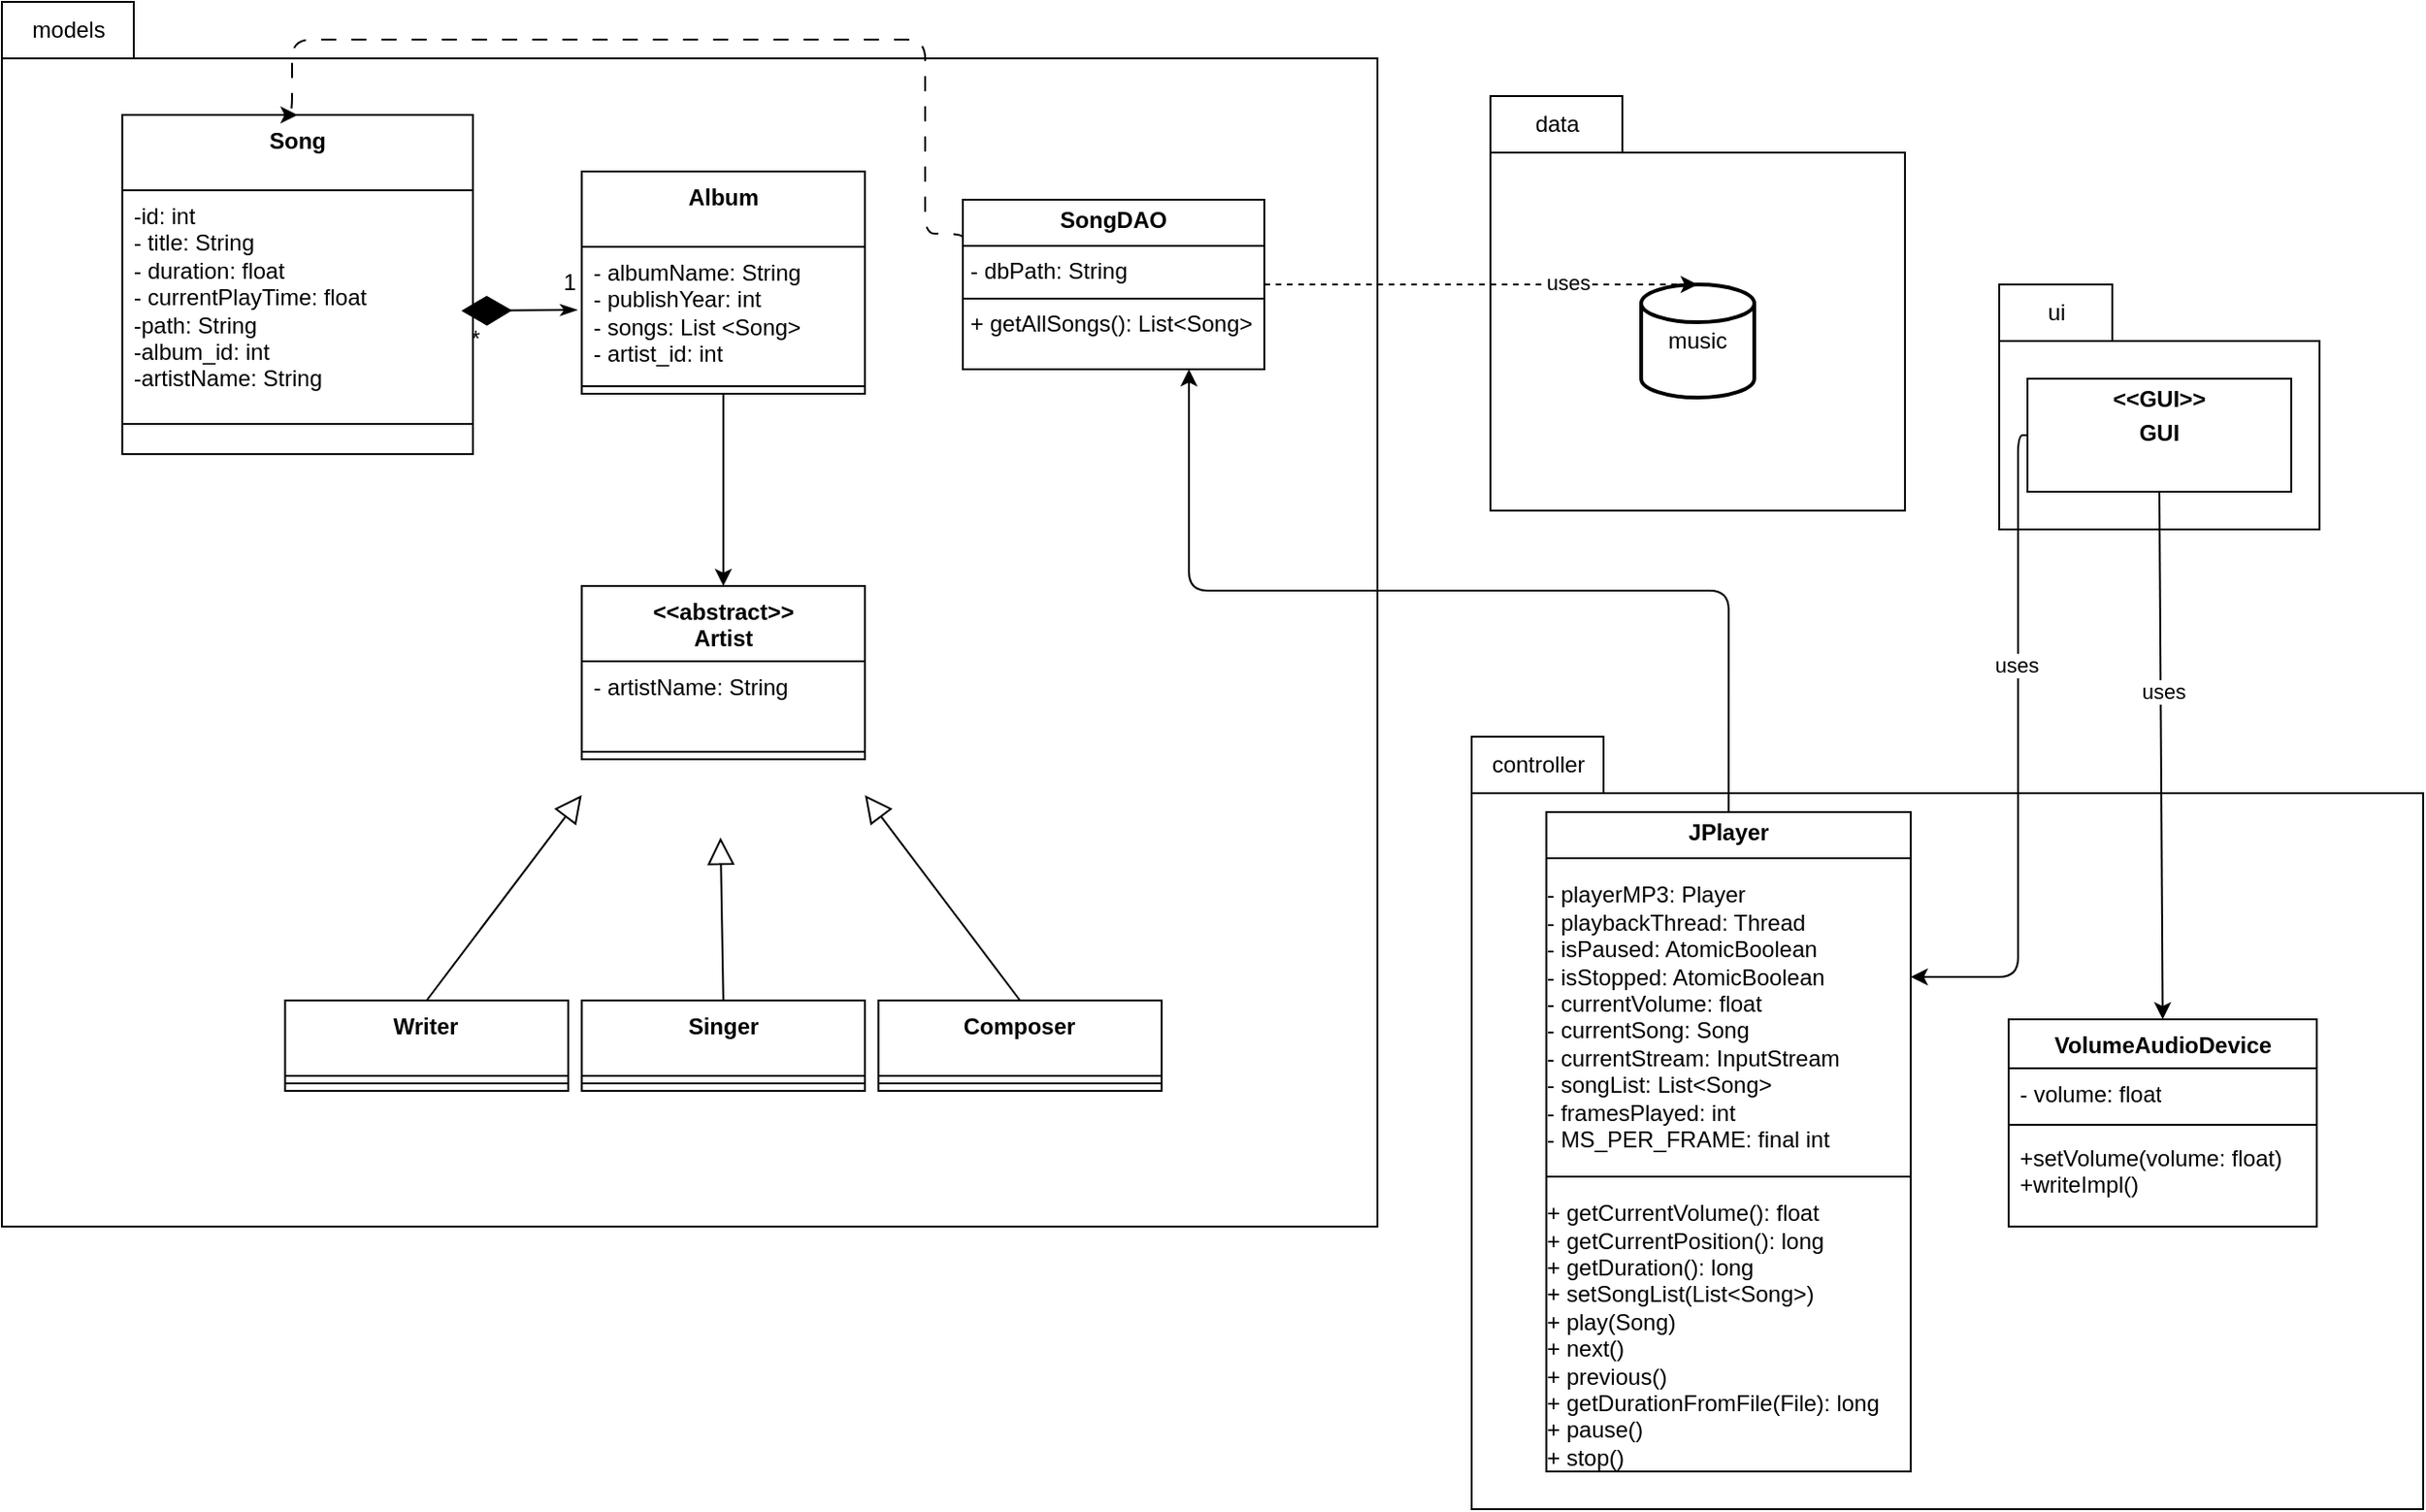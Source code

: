 <mxfile>
    <diagram id="-sP7Vog0kfrc2KqKxCqc" name="Page-1">
        <mxGraphModel dx="831" dy="693" grid="1" gridSize="10" guides="1" tooltips="1" connect="1" arrows="1" fold="1" page="1" pageScale="1" pageWidth="850" pageHeight="1100" math="0" shadow="0">
            <root>
                <mxCell id="0"/>
                <mxCell id="1" parent="0"/>
                <mxCell id="9" value="" style="group" parent="1" vertex="1" connectable="0">
                    <mxGeometry x="60" y="40" width="730" height="650" as="geometry"/>
                </mxCell>
                <mxCell id="6" value="" style="shape=folder;fontStyle=1;spacingTop=10;tabWidth=70;tabHeight=30;tabPosition=left;html=1;whiteSpace=wrap;" parent="9" vertex="1">
                    <mxGeometry width="730" height="650" as="geometry"/>
                </mxCell>
                <mxCell id="8" value="models" style="text;html=1;align=center;verticalAlign=middle;resizable=0;points=[];autosize=1;strokeColor=none;fillColor=none;" parent="9" vertex="1">
                    <mxGeometry width="70" height="30" as="geometry"/>
                </mxCell>
                <mxCell id="17" value="&lt;div&gt;Song&lt;/div&gt;" style="swimlane;fontStyle=1;align=center;verticalAlign=top;childLayout=stackLayout;horizontal=1;startSize=40;horizontalStack=0;resizeParent=1;resizeParentMax=0;resizeLast=0;collapsible=1;marginBottom=0;whiteSpace=wrap;html=1;" parent="9" vertex="1">
                    <mxGeometry x="63.88" y="60" width="186.12" height="180" as="geometry">
                        <mxRectangle x="550" y="190" width="110" height="40" as="alternateBounds"/>
                    </mxGeometry>
                </mxCell>
                <mxCell id="18" value="&lt;div&gt;-id: int&lt;/div&gt;- title: String&lt;div&gt;- duration: float&lt;br&gt;&lt;div&gt;- currentPlayTime: float&lt;br&gt;&lt;/div&gt;&lt;/div&gt;&lt;div&gt;-path: String&lt;/div&gt;&lt;div&gt;-album_id: int&lt;/div&gt;&lt;div&gt;-artistName: String&lt;/div&gt;" style="text;strokeColor=none;fillColor=none;align=left;verticalAlign=top;spacingLeft=4;spacingRight=4;overflow=hidden;rotatable=0;points=[[0,0.5],[1,0.5]];portConstraint=eastwest;whiteSpace=wrap;html=1;" parent="17" vertex="1">
                    <mxGeometry y="40" width="186.12" height="120" as="geometry"/>
                </mxCell>
                <mxCell id="19" value="" style="line;strokeWidth=1;fillColor=none;align=left;verticalAlign=middle;spacingTop=-1;spacingLeft=3;spacingRight=3;rotatable=0;labelPosition=right;points=[];portConstraint=eastwest;strokeColor=inherit;" parent="17" vertex="1">
                    <mxGeometry y="160" width="186.12" height="8" as="geometry"/>
                </mxCell>
                <mxCell id="20" value="&lt;div&gt;&lt;br&gt;&lt;/div&gt;" style="text;strokeColor=none;fillColor=none;align=left;verticalAlign=top;spacingLeft=4;spacingRight=4;overflow=hidden;rotatable=0;points=[[0,0.5],[1,0.5]];portConstraint=eastwest;whiteSpace=wrap;html=1;" parent="17" vertex="1">
                    <mxGeometry y="168" width="186.12" height="12" as="geometry"/>
                </mxCell>
                <mxCell id="38" style="edgeStyle=none;html=1;exitX=0.5;exitY=1;exitDx=0;exitDy=0;entryX=0.5;entryY=0;entryDx=0;entryDy=0;" parent="9" source="10" target="2" edge="1">
                    <mxGeometry relative="1" as="geometry"/>
                </mxCell>
                <mxCell id="10" value="&lt;div&gt;Album&lt;/div&gt;" style="swimlane;fontStyle=1;align=center;verticalAlign=top;childLayout=stackLayout;horizontal=1;startSize=40;horizontalStack=0;resizeParent=1;resizeParentMax=0;resizeLast=0;collapsible=1;marginBottom=0;whiteSpace=wrap;html=1;" parent="9" vertex="1">
                    <mxGeometry x="307.745" y="90" width="150.294" height="118" as="geometry">
                        <mxRectangle x="550" y="190" width="110" height="40" as="alternateBounds"/>
                    </mxGeometry>
                </mxCell>
                <mxCell id="11" value="&lt;font style=&quot;color: light-dark(rgb(0, 0, 0), rgb(255, 255, 255));&quot;&gt;- albumName: String&lt;/font&gt;&lt;div&gt;&lt;font style=&quot;color: light-dark(rgb(0, 0, 0), rgb(255, 255, 255));&quot;&gt;- publishYear: int&lt;br&gt;&lt;/font&gt;&lt;div&gt;&lt;font style=&quot;color: light-dark(rgb(0, 0, 0), rgb(255, 255, 255));&quot;&gt;- songs: List &amp;lt;Song&amp;gt;&lt;/font&gt;&lt;/div&gt;&lt;div&gt;- artist_id: int&lt;/div&gt;&lt;/div&gt;" style="text;strokeColor=none;fillColor=none;align=left;verticalAlign=top;spacingLeft=4;spacingRight=4;overflow=hidden;rotatable=0;points=[[0,0.5],[1,0.5]];portConstraint=eastwest;whiteSpace=wrap;html=1;" parent="10" vertex="1">
                    <mxGeometry y="40" width="150.294" height="70" as="geometry"/>
                </mxCell>
                <mxCell id="12" value="" style="line;strokeWidth=1;fillColor=none;align=left;verticalAlign=middle;spacingTop=-1;spacingLeft=3;spacingRight=3;rotatable=0;labelPosition=right;points=[];portConstraint=eastwest;strokeColor=inherit;" parent="10" vertex="1">
                    <mxGeometry y="110" width="150.294" height="8" as="geometry"/>
                </mxCell>
                <mxCell id="26" value="" style="endArrow=diamondThin;endFill=1;endSize=24;html=1;exitX=0.635;exitY=0.983;exitDx=0;exitDy=0;entryX=1.006;entryY=1.054;entryDx=0;entryDy=0;entryPerimeter=0;startArrow=classicThin;startFill=1;exitPerimeter=0;" parent="9" source="32" edge="1">
                    <mxGeometry width="160" relative="1" as="geometry">
                        <mxPoint x="306.665" y="124.68" as="sourcePoint"/>
                        <mxPoint x="243.875" y="164.0" as="targetPoint"/>
                    </mxGeometry>
                </mxCell>
                <mxCell id="32" value="1" style="text;html=1;align=center;verticalAlign=middle;resizable=0;points=[];autosize=1;strokeColor=none;fillColor=none;" parent="9" vertex="1">
                    <mxGeometry x="286.275" y="134" width="30" height="30" as="geometry"/>
                </mxCell>
                <mxCell id="33" value="*" style="text;html=1;align=center;verticalAlign=middle;resizable=0;points=[];autosize=1;strokeColor=none;fillColor=none;" parent="9" vertex="1">
                    <mxGeometry x="236.176" y="164" width="30" height="30" as="geometry"/>
                </mxCell>
                <mxCell id="2" value="&lt;div&gt;&amp;lt;&amp;lt;abstract&amp;gt;&amp;gt;&lt;/div&gt;Artist" style="swimlane;fontStyle=1;align=center;verticalAlign=top;childLayout=stackLayout;horizontal=1;startSize=40;horizontalStack=0;resizeParent=1;resizeParentMax=0;resizeLast=0;collapsible=1;marginBottom=0;whiteSpace=wrap;html=1;" parent="9" vertex="1">
                    <mxGeometry x="307.745" y="310" width="150.294" height="92" as="geometry">
                        <mxRectangle x="550" y="190" width="110" height="40" as="alternateBounds"/>
                    </mxGeometry>
                </mxCell>
                <mxCell id="3" value="- artistName: String" style="text;strokeColor=none;fillColor=none;align=left;verticalAlign=top;spacingLeft=4;spacingRight=4;overflow=hidden;rotatable=0;points=[[0,0.5],[1,0.5]];portConstraint=eastwest;whiteSpace=wrap;html=1;" parent="2" vertex="1">
                    <mxGeometry y="40" width="150.294" height="44" as="geometry"/>
                </mxCell>
                <mxCell id="4" value="" style="line;strokeWidth=1;fillColor=none;align=left;verticalAlign=middle;spacingTop=-1;spacingLeft=3;spacingRight=3;rotatable=0;labelPosition=right;points=[];portConstraint=eastwest;strokeColor=inherit;" parent="2" vertex="1">
                    <mxGeometry y="84" width="150.294" height="8" as="geometry"/>
                </mxCell>
                <mxCell id="41" value="&lt;div&gt;Composer&lt;/div&gt;" style="swimlane;fontStyle=1;align=center;verticalAlign=top;childLayout=stackLayout;horizontal=1;startSize=40;horizontalStack=0;resizeParent=1;resizeParentMax=0;resizeLast=0;collapsible=1;marginBottom=0;whiteSpace=wrap;html=1;" parent="9" vertex="1">
                    <mxGeometry x="465.196" y="530" width="150.294" height="48" as="geometry">
                        <mxRectangle x="550" y="190" width="110" height="40" as="alternateBounds"/>
                    </mxGeometry>
                </mxCell>
                <mxCell id="43" value="" style="line;strokeWidth=1;fillColor=none;align=left;verticalAlign=middle;spacingTop=-1;spacingLeft=3;spacingRight=3;rotatable=0;labelPosition=right;points=[];portConstraint=eastwest;strokeColor=inherit;" parent="41" vertex="1">
                    <mxGeometry y="40" width="150.294" height="8" as="geometry"/>
                </mxCell>
                <mxCell id="45" value="&lt;div&gt;Singer&lt;/div&gt;" style="swimlane;fontStyle=1;align=center;verticalAlign=top;childLayout=stackLayout;horizontal=1;startSize=40;horizontalStack=0;resizeParent=1;resizeParentMax=0;resizeLast=0;collapsible=1;marginBottom=0;whiteSpace=wrap;html=1;" parent="9" vertex="1">
                    <mxGeometry x="307.745" y="530" width="150.294" height="48" as="geometry">
                        <mxRectangle x="550" y="190" width="110" height="40" as="alternateBounds"/>
                    </mxGeometry>
                </mxCell>
                <mxCell id="47" value="" style="line;strokeWidth=1;fillColor=none;align=left;verticalAlign=middle;spacingTop=-1;spacingLeft=3;spacingRight=3;rotatable=0;labelPosition=right;points=[];portConstraint=eastwest;strokeColor=inherit;" parent="45" vertex="1">
                    <mxGeometry y="40" width="150.294" height="8" as="geometry"/>
                </mxCell>
                <mxCell id="49" value="&lt;div&gt;Writer&lt;/div&gt;" style="swimlane;fontStyle=1;align=center;verticalAlign=top;childLayout=stackLayout;horizontal=1;startSize=40;horizontalStack=0;resizeParent=1;resizeParentMax=0;resizeLast=0;collapsible=1;marginBottom=0;whiteSpace=wrap;html=1;" parent="9" vertex="1">
                    <mxGeometry x="150.294" y="530" width="150.294" height="48" as="geometry">
                        <mxRectangle x="550" y="190" width="110" height="40" as="alternateBounds"/>
                    </mxGeometry>
                </mxCell>
                <mxCell id="51" value="" style="line;strokeWidth=1;fillColor=none;align=left;verticalAlign=middle;spacingTop=-1;spacingLeft=3;spacingRight=3;rotatable=0;labelPosition=right;points=[];portConstraint=eastwest;strokeColor=inherit;" parent="49" vertex="1">
                    <mxGeometry y="40" width="150.294" height="8" as="geometry"/>
                </mxCell>
                <mxCell id="53" value="" style="endArrow=block;endFill=0;endSize=12;html=1;exitX=0.5;exitY=0;exitDx=0;exitDy=0;entryX=0.49;entryY=1.092;entryDx=0;entryDy=0;entryPerimeter=0;" parent="9" source="45" edge="1">
                    <mxGeometry width="160" relative="1" as="geometry">
                        <mxPoint x="314.902" y="620" as="sourcePoint"/>
                        <mxPoint x="381.389" y="443.496" as="targetPoint"/>
                    </mxGeometry>
                </mxCell>
                <mxCell id="57" value="" style="endArrow=block;endFill=0;endSize=12;html=1;exitX=0.5;exitY=0;exitDx=0;exitDy=0;entryX=0;entryY=0.5;entryDx=0;entryDy=0;" parent="9" source="49" edge="1">
                    <mxGeometry width="160" relative="1" as="geometry">
                        <mxPoint x="390.049" y="540" as="sourcePoint"/>
                        <mxPoint x="307.745" y="421" as="targetPoint"/>
                    </mxGeometry>
                </mxCell>
                <mxCell id="58" value="" style="endArrow=block;endFill=0;endSize=12;html=1;exitX=0.5;exitY=0;exitDx=0;exitDy=0;entryX=1;entryY=0.5;entryDx=0;entryDy=0;" parent="9" source="41" edge="1">
                    <mxGeometry width="160" relative="1" as="geometry">
                        <mxPoint x="318.48" y="590" as="sourcePoint"/>
                        <mxPoint x="458.039" y="421" as="targetPoint"/>
                    </mxGeometry>
                </mxCell>
                <mxCell id="63" value="&lt;p style=&quot;margin:0px;margin-top:4px;text-align:center;&quot;&gt;&lt;b&gt;SongDAO&lt;/b&gt;&lt;/p&gt;&lt;hr size=&quot;1&quot; style=&quot;border-style:solid;&quot;&gt;&lt;p style=&quot;margin:0px;margin-left:4px;&quot;&gt;- dbPath: String&lt;/p&gt;&lt;hr size=&quot;1&quot; style=&quot;border-style:solid;&quot;&gt;&lt;p style=&quot;margin:0px;margin-left:4px;&quot;&gt;+ getAllSongs(): List&amp;lt;Song&amp;gt;&lt;/p&gt;" style="verticalAlign=top;align=left;overflow=fill;html=1;whiteSpace=wrap;" parent="9" vertex="1">
                    <mxGeometry x="510" y="105" width="160" height="90" as="geometry"/>
                </mxCell>
                <mxCell id="74" style="edgeStyle=orthogonalEdgeStyle;html=1;exitX=0;exitY=0.25;exitDx=0;exitDy=0;entryX=0.5;entryY=0;entryDx=0;entryDy=0;dashed=1;dashPattern=8 8;" parent="9" source="63" target="17" edge="1">
                    <mxGeometry relative="1" as="geometry">
                        <Array as="points">
                            <mxPoint x="510" y="123"/>
                            <mxPoint x="490" y="123"/>
                            <mxPoint x="490" y="20"/>
                            <mxPoint x="154" y="20"/>
                            <mxPoint x="154" y="60"/>
                        </Array>
                    </mxGeometry>
                </mxCell>
                <mxCell id="59" value="" style="shape=folder;fontStyle=1;spacingTop=10;tabWidth=70;tabHeight=30;tabPosition=left;html=1;whiteSpace=wrap;" parent="1" vertex="1">
                    <mxGeometry x="850" y="90" width="220" height="220" as="geometry"/>
                </mxCell>
                <mxCell id="61" value="data" style="text;html=1;align=center;verticalAlign=middle;resizable=0;points=[];autosize=1;strokeColor=none;fillColor=none;" parent="1" vertex="1">
                    <mxGeometry x="860" y="90" width="50" height="30" as="geometry"/>
                </mxCell>
                <mxCell id="65" value="music" style="strokeWidth=2;html=1;shape=mxgraph.flowchart.database;whiteSpace=wrap;" parent="1" vertex="1">
                    <mxGeometry x="930" y="190" width="60" height="60" as="geometry"/>
                </mxCell>
                <mxCell id="66" style="edgeStyle=none;html=1;entryX=0.5;entryY=0;entryDx=0;entryDy=0;entryPerimeter=0;dashed=1;" parent="1" source="63" target="65" edge="1">
                    <mxGeometry relative="1" as="geometry"/>
                </mxCell>
                <mxCell id="67" value="uses" style="edgeLabel;html=1;align=center;verticalAlign=middle;resizable=0;points=[];" parent="66" vertex="1" connectable="0">
                    <mxGeometry x="0.4" y="1" relative="1" as="geometry">
                        <mxPoint as="offset"/>
                    </mxGeometry>
                </mxCell>
                <mxCell id="78" value="" style="group" parent="1" vertex="1" connectable="0">
                    <mxGeometry x="840" y="430" width="505" height="410" as="geometry"/>
                </mxCell>
                <mxCell id="76" value="" style="shape=folder;fontStyle=1;spacingTop=10;tabWidth=70;tabHeight=30;tabPosition=left;html=1;whiteSpace=wrap;" parent="78" vertex="1">
                    <mxGeometry width="505" height="410" as="geometry"/>
                </mxCell>
                <mxCell id="77" value="controller" style="text;html=1;align=center;verticalAlign=middle;resizable=0;points=[];autosize=1;strokeColor=none;fillColor=none;" parent="78" vertex="1">
                    <mxGeometry width="70" height="30" as="geometry"/>
                </mxCell>
                <mxCell id="81" value="&lt;p style=&quot;margin:0px;margin-top:4px;text-align:center;&quot;&gt;&lt;b&gt;JPlayer&lt;/b&gt;&lt;/p&gt;&lt;hr size=&quot;1&quot; style=&quot;border-style:solid;&quot;&gt;&lt;pre&gt;&lt;font face=&quot;Helvetica&quot;&gt;- playerMP3: Player &lt;br/&gt;- playbackThread: Thread&lt;br/&gt;- isPaused: AtomicBoolean &lt;br/&gt;- isStopped: AtomicBoolean &lt;br/&gt;- currentVolume: float &lt;br/&gt;- currentSong: Song &lt;br/&gt;- currentStream: InputStream &lt;br/&gt;- songList: List&amp;lt;Song&amp;gt; &lt;br/&gt;- framesPlayed: int &lt;br/&gt;- MS_PER_FRAME: final int&lt;/font&gt; &lt;/pre&gt;&lt;hr size=&quot;1&quot; style=&quot;border-style:solid;&quot;&gt;&lt;pre&gt;&lt;font face=&quot;Helvetica&quot;&gt;+ getCurrentVolume(): &lt;/font&gt;&lt;font face=&quot;Helvetica&quot;&gt;float&lt;/font&gt; &lt;font face=&quot;Helvetica&quot;&gt;&lt;br&gt;&lt;/font&gt;&lt;font face=&quot;Helvetica&quot;&gt;+ getCurrentPosition(): long &lt;br&gt;+ getDuration(): long &lt;br&gt;+ setSongList(List&amp;lt;Song&amp;gt;)&lt;br&gt;+ play(Song)&lt;br&gt;+ next()&lt;br&gt;+ previous()&lt;br&gt;+ getDurationFromFile(File): long &lt;br&gt;+ pause()&lt;br&gt;+ stop()&lt;br&gt;+ setVolume(float)&lt;br&gt;+ volumeUp()&lt;br&gt;+ volumeDown()&lt;br&gt;+ repeat()&lt;br&gt;+ isPlaying(): boolean &lt;br&gt;+ isPaused(): boolean &lt;br&gt;+ getCurrentSong(): Song &lt;br&gt;+ getSongList(): List&amp;lt;Song&amp;gt; &lt;br&gt;- closeResources()&lt;/font&gt;&lt;/pre&gt;" style="verticalAlign=top;align=left;overflow=fill;html=1;whiteSpace=wrap;" parent="78" vertex="1">
                    <mxGeometry x="39.675" y="40" width="193.402" height="350" as="geometry"/>
                </mxCell>
                <mxCell id="89" value="VolumeAudioDevice" style="swimlane;fontStyle=1;align=center;verticalAlign=top;childLayout=stackLayout;horizontal=1;startSize=26;horizontalStack=0;resizeParent=1;resizeParentMax=0;resizeLast=0;collapsible=1;marginBottom=0;whiteSpace=wrap;html=1;" vertex="1" parent="78">
                    <mxGeometry x="285" y="150" width="163.55" height="110" as="geometry"/>
                </mxCell>
                <mxCell id="90" value="- volume: float" style="text;strokeColor=none;fillColor=none;align=left;verticalAlign=top;spacingLeft=4;spacingRight=4;overflow=hidden;rotatable=0;points=[[0,0.5],[1,0.5]];portConstraint=eastwest;whiteSpace=wrap;html=1;" vertex="1" parent="89">
                    <mxGeometry y="26" width="163.55" height="26" as="geometry"/>
                </mxCell>
                <mxCell id="91" value="" style="line;strokeWidth=1;fillColor=none;align=left;verticalAlign=middle;spacingTop=-1;spacingLeft=3;spacingRight=3;rotatable=0;labelPosition=right;points=[];portConstraint=eastwest;strokeColor=inherit;" vertex="1" parent="89">
                    <mxGeometry y="52" width="163.55" height="8" as="geometry"/>
                </mxCell>
                <mxCell id="92" value="+setVolume(volume: float)&lt;div&gt;+writeImpl()&amp;nbsp;&lt;/div&gt;" style="text;strokeColor=none;fillColor=none;align=left;verticalAlign=top;spacingLeft=4;spacingRight=4;overflow=hidden;rotatable=0;points=[[0,0.5],[1,0.5]];portConstraint=eastwest;whiteSpace=wrap;html=1;" vertex="1" parent="89">
                    <mxGeometry y="60" width="163.55" height="50" as="geometry"/>
                </mxCell>
                <mxCell id="88" value="" style="group" parent="1" vertex="1" connectable="0">
                    <mxGeometry x="1120" y="190" width="170" height="130" as="geometry"/>
                </mxCell>
                <mxCell id="83" value="" style="shape=folder;fontStyle=1;spacingTop=10;tabWidth=60;tabHeight=30;tabPosition=left;html=1;whiteSpace=wrap;" parent="88" vertex="1">
                    <mxGeometry width="170" height="130" as="geometry"/>
                </mxCell>
                <mxCell id="84" value="ui" style="text;html=1;align=center;verticalAlign=middle;resizable=0;points=[];autosize=1;strokeColor=none;fillColor=none;" parent="88" vertex="1">
                    <mxGeometry x="15" width="30" height="30" as="geometry"/>
                </mxCell>
                <mxCell id="85" value="&lt;p style=&quot;margin:0px;margin-top:4px;text-align:center;&quot;&gt;&lt;b&gt;&amp;lt;&amp;lt;GUI&amp;gt;&amp;gt;&lt;/b&gt;&lt;/p&gt;&lt;p style=&quot;margin:0px;margin-top:4px;text-align:center;&quot;&gt;&lt;b&gt;GUI&lt;/b&gt;&lt;/p&gt;" style="verticalAlign=top;align=left;overflow=fill;html=1;whiteSpace=wrap;" parent="88" vertex="1">
                    <mxGeometry x="15" y="50" width="140" height="60" as="geometry"/>
                </mxCell>
                <mxCell id="93" style="edgeStyle=elbowEdgeStyle;html=1;exitX=0;exitY=0.5;exitDx=0;exitDy=0;entryX=1;entryY=0.25;entryDx=0;entryDy=0;" edge="1" parent="1" source="85" target="81">
                    <mxGeometry relative="1" as="geometry">
                        <Array as="points">
                            <mxPoint x="1130" y="430"/>
                        </Array>
                    </mxGeometry>
                </mxCell>
                <mxCell id="95" value="uses" style="edgeLabel;html=1;align=center;verticalAlign=middle;resizable=0;points=[];" vertex="1" connectable="0" parent="93">
                    <mxGeometry x="-0.273" y="-1" relative="1" as="geometry">
                        <mxPoint as="offset"/>
                    </mxGeometry>
                </mxCell>
                <mxCell id="94" style="edgeStyle=none;html=1;exitX=0.5;exitY=1;exitDx=0;exitDy=0;entryX=0.5;entryY=0;entryDx=0;entryDy=0;" edge="1" parent="1" source="85" target="89">
                    <mxGeometry relative="1" as="geometry"/>
                </mxCell>
                <mxCell id="96" value="uses" style="edgeLabel;html=1;align=center;verticalAlign=middle;resizable=0;points=[];" vertex="1" connectable="0" parent="94">
                    <mxGeometry x="-0.243" y="1" relative="1" as="geometry">
                        <mxPoint as="offset"/>
                    </mxGeometry>
                </mxCell>
                <mxCell id="97" style="edgeStyle=orthogonalEdgeStyle;html=1;exitX=0.5;exitY=0;exitDx=0;exitDy=0;entryX=0.75;entryY=1;entryDx=0;entryDy=0;" edge="1" parent="1" source="81" target="63">
                    <mxGeometry relative="1" as="geometry"/>
                </mxCell>
            </root>
        </mxGraphModel>
    </diagram>
</mxfile>